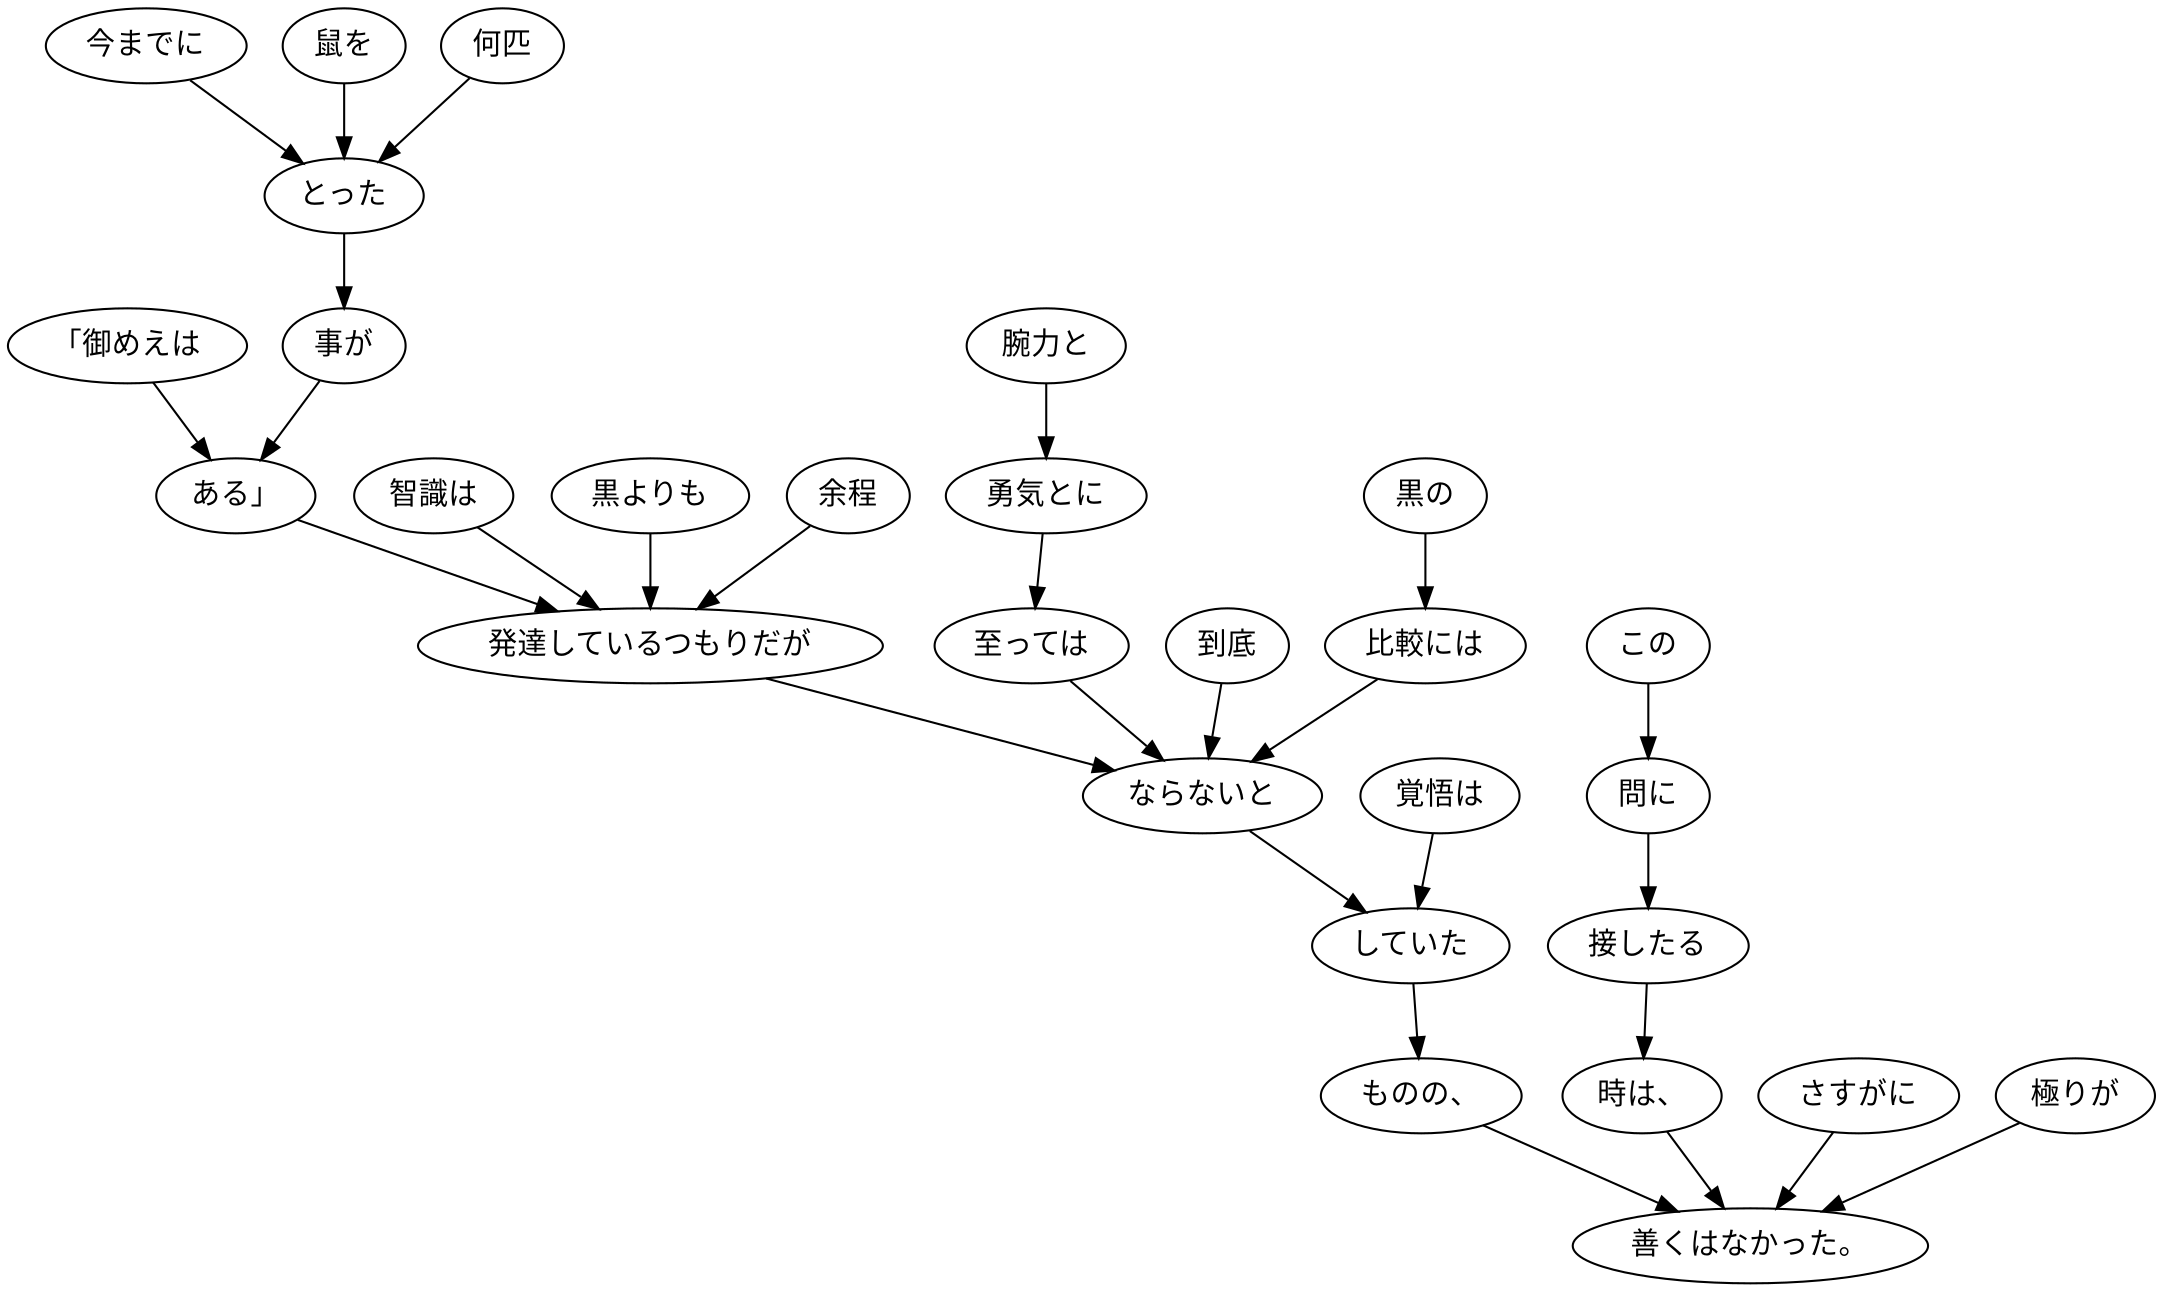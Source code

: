 digraph graph235 {
	node0 [label="「御めえは"];
	node1 [label="今までに"];
	node2 [label="鼠を"];
	node3 [label="何匹"];
	node4 [label="とった"];
	node5 [label="事が"];
	node6 [label="ある」"];
	node7 [label="智識は"];
	node8 [label="黒よりも"];
	node9 [label="余程"];
	node10 [label="発達しているつもりだが"];
	node11 [label="腕力と"];
	node12 [label="勇気とに"];
	node13 [label="至っては"];
	node14 [label="到底"];
	node15 [label="黒の"];
	node16 [label="比較には"];
	node17 [label="ならないと"];
	node18 [label="覚悟は"];
	node19 [label="していた"];
	node20 [label="ものの、"];
	node21 [label="この"];
	node22 [label="問に"];
	node23 [label="接したる"];
	node24 [label="時は、"];
	node25 [label="さすがに"];
	node26 [label="極りが"];
	node27 [label="善くはなかった。"];
	node0 -> node6;
	node1 -> node4;
	node2 -> node4;
	node3 -> node4;
	node4 -> node5;
	node5 -> node6;
	node6 -> node10;
	node7 -> node10;
	node8 -> node10;
	node9 -> node10;
	node10 -> node17;
	node11 -> node12;
	node12 -> node13;
	node13 -> node17;
	node14 -> node17;
	node15 -> node16;
	node16 -> node17;
	node17 -> node19;
	node18 -> node19;
	node19 -> node20;
	node20 -> node27;
	node21 -> node22;
	node22 -> node23;
	node23 -> node24;
	node24 -> node27;
	node25 -> node27;
	node26 -> node27;
}
